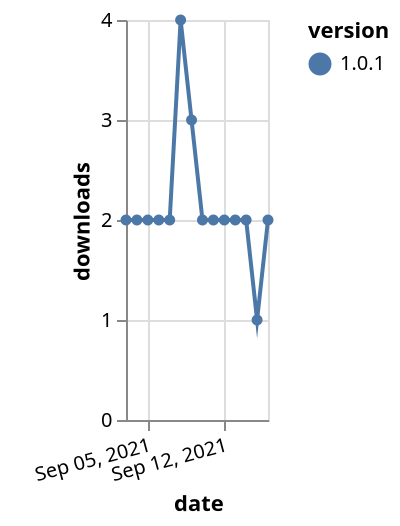 {"$schema": "https://vega.github.io/schema/vega-lite/v5.json", "description": "A simple bar chart with embedded data.", "data": {"values": [{"date": "2021-09-03", "total": 2009, "delta": 2, "version": "1.0.1"}, {"date": "2021-09-04", "total": 2011, "delta": 2, "version": "1.0.1"}, {"date": "2021-09-05", "total": 2013, "delta": 2, "version": "1.0.1"}, {"date": "2021-09-06", "total": 2015, "delta": 2, "version": "1.0.1"}, {"date": "2021-09-07", "total": 2017, "delta": 2, "version": "1.0.1"}, {"date": "2021-09-08", "total": 2021, "delta": 4, "version": "1.0.1"}, {"date": "2021-09-09", "total": 2024, "delta": 3, "version": "1.0.1"}, {"date": "2021-09-10", "total": 2026, "delta": 2, "version": "1.0.1"}, {"date": "2021-09-11", "total": 2028, "delta": 2, "version": "1.0.1"}, {"date": "2021-09-12", "total": 2030, "delta": 2, "version": "1.0.1"}, {"date": "2021-09-13", "total": 2032, "delta": 2, "version": "1.0.1"}, {"date": "2021-09-14", "total": 2034, "delta": 2, "version": "1.0.1"}, {"date": "2021-09-15", "total": 2035, "delta": 1, "version": "1.0.1"}, {"date": "2021-09-16", "total": 2037, "delta": 2, "version": "1.0.1"}]}, "width": "container", "mark": {"type": "line", "point": {"filled": true}}, "encoding": {"x": {"field": "date", "type": "temporal", "timeUnit": "yearmonthdate", "title": "date", "axis": {"labelAngle": -15}}, "y": {"field": "delta", "type": "quantitative", "title": "downloads"}, "color": {"field": "version", "type": "nominal"}, "tooltip": {"field": "delta"}}}